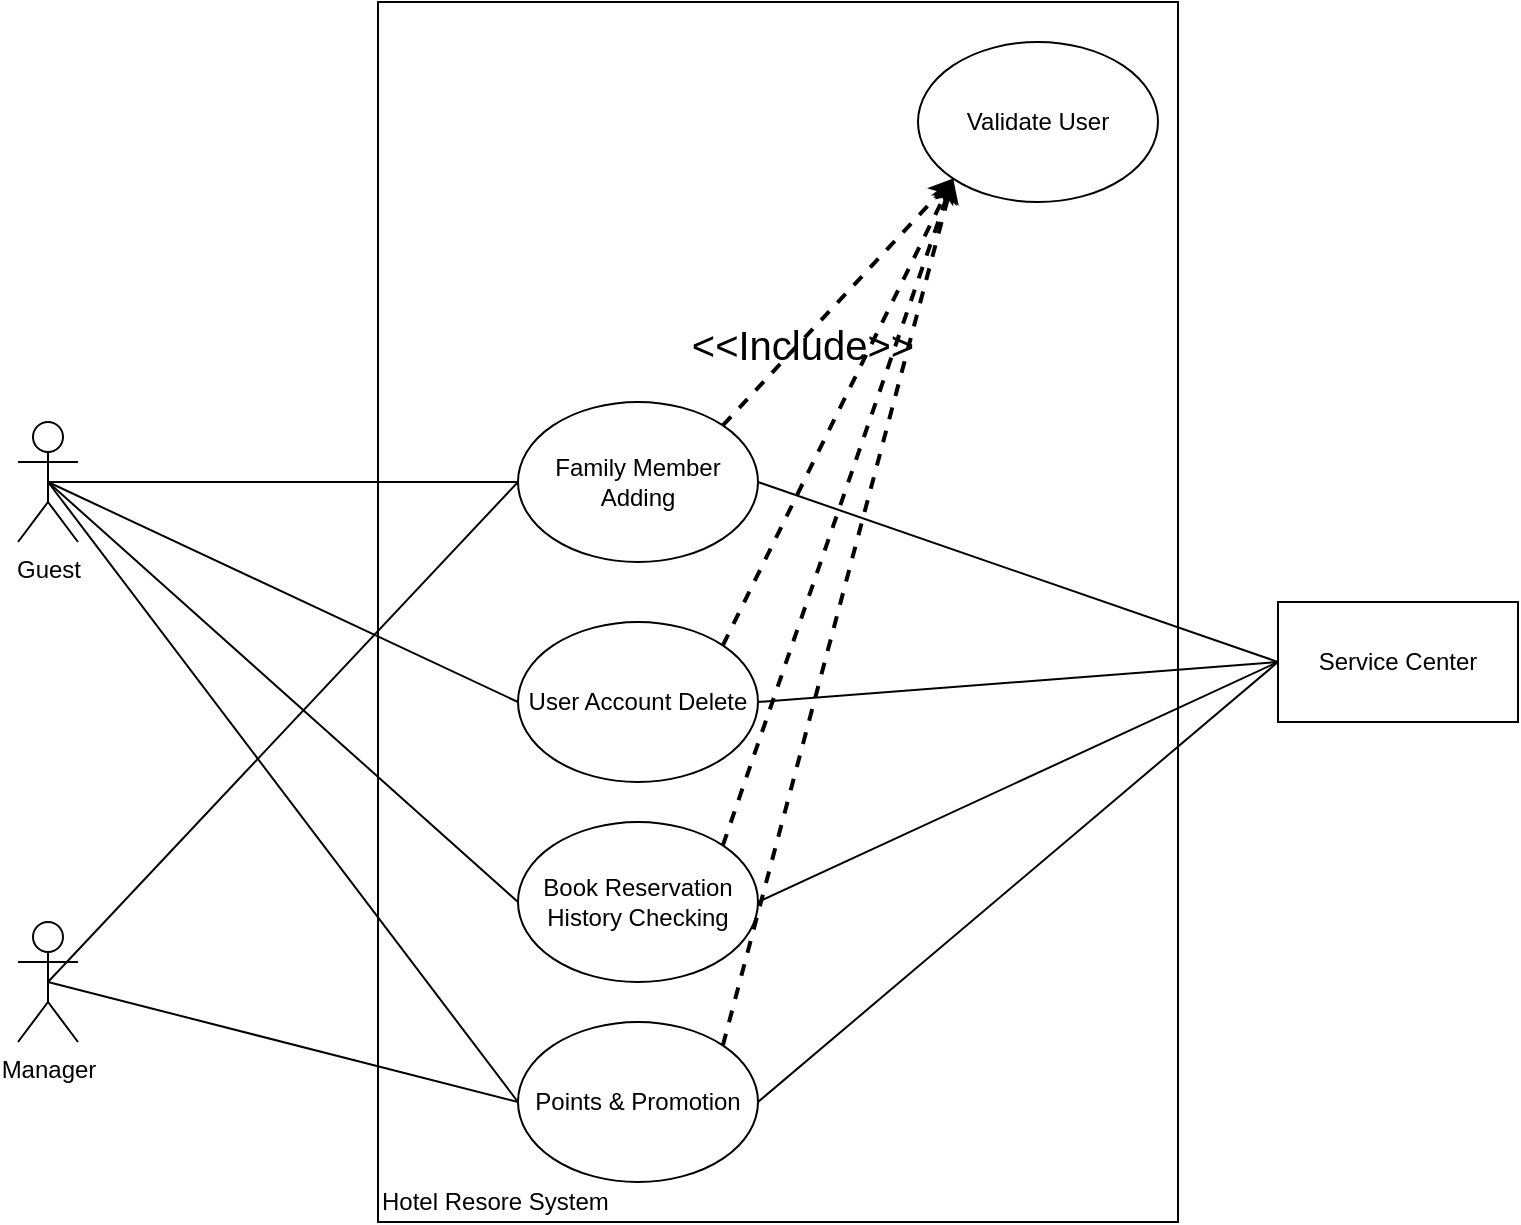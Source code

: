 <mxfile version="22.0.4" type="github" pages="2">
  <diagram name="Use Case Diagram" id="uF8d6Z5YZQ0IH_8VUQmD">
    <mxGraphModel dx="1290" dy="662" grid="1" gridSize="10" guides="1" tooltips="1" connect="1" arrows="1" fold="1" page="1" pageScale="1" pageWidth="827" pageHeight="1169" math="0" shadow="0">
      <root>
        <mxCell id="0" />
        <mxCell id="1" parent="0" />
        <mxCell id="lB7tE4sDJ6YOISGpc0Tp-2" value="Guest" style="shape=umlActor;verticalLabelPosition=bottom;verticalAlign=top;html=1;outlineConnect=0;fillColor=none;labelBorderColor=none;rounded=0;fontColor=default;labelBackgroundColor=none;" parent="1" vertex="1">
          <mxGeometry x="60" y="470" width="30" height="60" as="geometry" />
        </mxCell>
        <mxCell id="lB7tE4sDJ6YOISGpc0Tp-3" value="&lt;br&gt;&lt;br&gt;&lt;br&gt;&lt;br&gt;&lt;br&gt;&lt;br&gt;&lt;br&gt;&lt;br&gt;&lt;br&gt;&lt;br&gt;&lt;br&gt;&lt;br&gt;&lt;br&gt;&lt;br&gt;&lt;br&gt;&lt;br&gt;&lt;br&gt;&lt;br&gt;&lt;br&gt;&lt;br&gt;&lt;br&gt;&lt;br&gt;&lt;br&gt;&lt;br&gt;&lt;br&gt;&lt;br&gt;&lt;br&gt;&lt;br&gt;&lt;br&gt;&lt;br&gt;&lt;br&gt;&lt;br&gt;&lt;br&gt;&lt;br&gt;&lt;br&gt;&lt;br&gt;&lt;br&gt;&lt;br&gt;&lt;br&gt;&lt;br&gt;&lt;br&gt;Hotel Resore System" style="rounded=0;whiteSpace=wrap;html=1;fillColor=none;align=left;labelBorderColor=none;fontColor=default;labelBackgroundColor=none;" parent="1" vertex="1">
          <mxGeometry x="240" y="260" width="400" height="610" as="geometry" />
        </mxCell>
        <mxCell id="lB7tE4sDJ6YOISGpc0Tp-4" value="Family Member Adding" style="ellipse;whiteSpace=wrap;html=1;fillColor=none;labelBorderColor=none;rounded=0;fontColor=default;labelBackgroundColor=none;" parent="1" vertex="1">
          <mxGeometry x="310" y="460" width="120" height="80" as="geometry" />
        </mxCell>
        <mxCell id="lB7tE4sDJ6YOISGpc0Tp-12" value="" style="endArrow=none;html=1;rounded=0;entryX=0;entryY=0.5;entryDx=0;entryDy=0;exitX=0.5;exitY=0.5;exitDx=0;exitDy=0;exitPerimeter=0;labelBorderColor=none;fontColor=default;labelBackgroundColor=none;" parent="1" source="lB7tE4sDJ6YOISGpc0Tp-2" target="lB7tE4sDJ6YOISGpc0Tp-4" edge="1">
          <mxGeometry width="50" height="50" relative="1" as="geometry">
            <mxPoint x="360" y="270" as="sourcePoint" />
            <mxPoint x="410" y="220" as="targetPoint" />
          </mxGeometry>
        </mxCell>
        <mxCell id="lB7tE4sDJ6YOISGpc0Tp-13" value="Validate User" style="ellipse;whiteSpace=wrap;html=1;fillColor=none;labelBorderColor=none;rounded=0;fontColor=default;labelBackgroundColor=none;" parent="1" vertex="1">
          <mxGeometry x="510" y="280" width="120" height="80" as="geometry" />
        </mxCell>
        <mxCell id="lB7tE4sDJ6YOISGpc0Tp-15" value="&lt;div&gt;User Account Delete&lt;/div&gt;" style="ellipse;whiteSpace=wrap;html=1;fillColor=none;labelBorderColor=none;rounded=0;fontColor=default;labelBackgroundColor=none;" parent="1" vertex="1">
          <mxGeometry x="310" y="570" width="120" height="80" as="geometry" />
        </mxCell>
        <mxCell id="lB7tE4sDJ6YOISGpc0Tp-16" value="&lt;div&gt;Book Reservation History Checking&lt;/div&gt;" style="ellipse;whiteSpace=wrap;html=1;fillColor=none;labelBorderColor=none;rounded=0;fontColor=default;labelBackgroundColor=none;" parent="1" vertex="1">
          <mxGeometry x="310" y="670" width="120" height="80" as="geometry" />
        </mxCell>
        <mxCell id="lB7tE4sDJ6YOISGpc0Tp-17" value="&lt;div&gt;Points &amp;amp; Promotion&lt;/div&gt;" style="ellipse;whiteSpace=wrap;html=1;fillColor=none;labelBorderColor=none;rounded=0;fontColor=default;labelBackgroundColor=none;" parent="1" vertex="1">
          <mxGeometry x="310" y="770" width="120" height="80" as="geometry" />
        </mxCell>
        <mxCell id="lB7tE4sDJ6YOISGpc0Tp-22" value="" style="endArrow=classic;html=1;rounded=0;entryX=0;entryY=1;entryDx=0;entryDy=0;exitX=1;exitY=0;exitDx=0;exitDy=0;dashed=1;strokeWidth=2;labelBorderColor=none;fontColor=default;labelBackgroundColor=none;" parent="1" source="lB7tE4sDJ6YOISGpc0Tp-4" target="lB7tE4sDJ6YOISGpc0Tp-13" edge="1">
          <mxGeometry width="50" height="50" relative="1" as="geometry">
            <mxPoint x="410" y="480" as="sourcePoint" />
            <mxPoint x="460" y="420" as="targetPoint" />
          </mxGeometry>
        </mxCell>
        <mxCell id="lB7tE4sDJ6YOISGpc0Tp-46" value="&lt;font style=&quot;font-size: 20px;&quot;&gt;&amp;lt;&amp;lt;Include&amp;gt;&amp;gt;&lt;/font&gt;" style="edgeLabel;html=1;align=center;verticalAlign=middle;resizable=0;points=[];labelBorderColor=none;rounded=0;fontColor=default;labelBackgroundColor=none;" parent="lB7tE4sDJ6YOISGpc0Tp-22" vertex="1" connectable="0">
          <mxGeometry x="-0.327" y="-1" relative="1" as="geometry">
            <mxPoint as="offset" />
          </mxGeometry>
        </mxCell>
        <mxCell id="lB7tE4sDJ6YOISGpc0Tp-23" value="" style="endArrow=classic;html=1;rounded=0;entryX=0;entryY=1;entryDx=0;entryDy=0;exitX=1;exitY=0;exitDx=0;exitDy=0;dashed=1;strokeWidth=2;labelBorderColor=none;fontColor=default;labelBackgroundColor=none;" parent="1" source="lB7tE4sDJ6YOISGpc0Tp-15" target="lB7tE4sDJ6YOISGpc0Tp-13" edge="1">
          <mxGeometry width="50" height="50" relative="1" as="geometry">
            <mxPoint x="422" y="482" as="sourcePoint" />
            <mxPoint x="538" y="-222" as="targetPoint" />
          </mxGeometry>
        </mxCell>
        <mxCell id="lB7tE4sDJ6YOISGpc0Tp-24" value="" style="endArrow=classic;html=1;rounded=0;entryX=0;entryY=1;entryDx=0;entryDy=0;exitX=1;exitY=0;exitDx=0;exitDy=0;dashed=1;strokeWidth=2;labelBorderColor=none;fontColor=default;labelBackgroundColor=none;" parent="1" source="lB7tE4sDJ6YOISGpc0Tp-16" target="lB7tE4sDJ6YOISGpc0Tp-13" edge="1">
          <mxGeometry width="50" height="50" relative="1" as="geometry">
            <mxPoint x="432" y="492" as="sourcePoint" />
            <mxPoint x="548" y="-212" as="targetPoint" />
          </mxGeometry>
        </mxCell>
        <mxCell id="lB7tE4sDJ6YOISGpc0Tp-25" value="" style="endArrow=classic;html=1;rounded=0;entryX=0;entryY=1;entryDx=0;entryDy=0;exitX=1;exitY=0;exitDx=0;exitDy=0;dashed=1;strokeWidth=2;labelBorderColor=none;fontColor=default;labelBackgroundColor=none;" parent="1" source="lB7tE4sDJ6YOISGpc0Tp-17" target="lB7tE4sDJ6YOISGpc0Tp-13" edge="1">
          <mxGeometry width="50" height="50" relative="1" as="geometry">
            <mxPoint x="442" y="502" as="sourcePoint" />
            <mxPoint x="558" y="-202" as="targetPoint" />
          </mxGeometry>
        </mxCell>
        <mxCell id="lB7tE4sDJ6YOISGpc0Tp-40" style="rounded=0;orthogonalLoop=1;jettySize=auto;html=1;exitX=0.5;exitY=0.5;exitDx=0;exitDy=0;exitPerimeter=0;entryX=0;entryY=0.5;entryDx=0;entryDy=0;endArrow=none;endFill=0;labelBorderColor=none;fontColor=default;labelBackgroundColor=none;" parent="1" source="lB7tE4sDJ6YOISGpc0Tp-26" target="lB7tE4sDJ6YOISGpc0Tp-17" edge="1">
          <mxGeometry relative="1" as="geometry" />
        </mxCell>
        <mxCell id="lB7tE4sDJ6YOISGpc0Tp-26" value="Manager" style="shape=umlActor;verticalLabelPosition=bottom;verticalAlign=top;html=1;outlineConnect=0;fillColor=none;labelBorderColor=none;rounded=0;fontColor=default;labelBackgroundColor=none;" parent="1" vertex="1">
          <mxGeometry x="60" y="720" width="30" height="60" as="geometry" />
        </mxCell>
        <mxCell id="lB7tE4sDJ6YOISGpc0Tp-30" value="" style="endArrow=none;html=1;rounded=0;exitX=0.5;exitY=0.5;exitDx=0;exitDy=0;exitPerimeter=0;entryX=0;entryY=0.5;entryDx=0;entryDy=0;labelBorderColor=none;fontColor=default;labelBackgroundColor=none;" parent="1" source="lB7tE4sDJ6YOISGpc0Tp-26" target="lB7tE4sDJ6YOISGpc0Tp-4" edge="1">
          <mxGeometry width="50" height="50" relative="1" as="geometry">
            <mxPoint x="300" y="600" as="sourcePoint" />
            <mxPoint x="350" y="550" as="targetPoint" />
          </mxGeometry>
        </mxCell>
        <mxCell id="lB7tE4sDJ6YOISGpc0Tp-31" value="" style="endArrow=none;html=1;rounded=0;entryX=0;entryY=0.5;entryDx=0;entryDy=0;exitX=0.5;exitY=0.5;exitDx=0;exitDy=0;exitPerimeter=0;labelBorderColor=none;fontColor=default;labelBackgroundColor=none;" parent="1" source="lB7tE4sDJ6YOISGpc0Tp-2" target="lB7tE4sDJ6YOISGpc0Tp-15" edge="1">
          <mxGeometry width="50" height="50" relative="1" as="geometry">
            <mxPoint x="185" y="390" as="sourcePoint" />
            <mxPoint x="320" y="510" as="targetPoint" />
          </mxGeometry>
        </mxCell>
        <mxCell id="lB7tE4sDJ6YOISGpc0Tp-32" value="" style="endArrow=none;html=1;rounded=0;entryX=0;entryY=0.5;entryDx=0;entryDy=0;exitX=0.5;exitY=0.5;exitDx=0;exitDy=0;exitPerimeter=0;labelBorderColor=none;fontColor=default;labelBackgroundColor=none;" parent="1" source="lB7tE4sDJ6YOISGpc0Tp-2" target="lB7tE4sDJ6YOISGpc0Tp-16" edge="1">
          <mxGeometry width="50" height="50" relative="1" as="geometry">
            <mxPoint x="185" y="390" as="sourcePoint" />
            <mxPoint x="320" y="620" as="targetPoint" />
          </mxGeometry>
        </mxCell>
        <mxCell id="lB7tE4sDJ6YOISGpc0Tp-33" value="" style="endArrow=none;html=1;rounded=0;entryX=0;entryY=0.5;entryDx=0;entryDy=0;exitX=0.5;exitY=0.5;exitDx=0;exitDy=0;exitPerimeter=0;labelBorderColor=none;fontColor=default;labelBackgroundColor=none;" parent="1" source="lB7tE4sDJ6YOISGpc0Tp-2" target="lB7tE4sDJ6YOISGpc0Tp-17" edge="1">
          <mxGeometry width="50" height="50" relative="1" as="geometry">
            <mxPoint x="195" y="400" as="sourcePoint" />
            <mxPoint x="330" y="630" as="targetPoint" />
          </mxGeometry>
        </mxCell>
        <mxCell id="lB7tE4sDJ6YOISGpc0Tp-42" style="rounded=0;orthogonalLoop=1;jettySize=auto;html=1;exitX=0;exitY=0.5;exitDx=0;exitDy=0;entryX=1;entryY=0.5;entryDx=0;entryDy=0;endArrow=none;endFill=0;labelBorderColor=none;fontColor=default;labelBackgroundColor=none;" parent="1" source="lB7tE4sDJ6YOISGpc0Tp-41" target="lB7tE4sDJ6YOISGpc0Tp-4" edge="1">
          <mxGeometry relative="1" as="geometry" />
        </mxCell>
        <mxCell id="lB7tE4sDJ6YOISGpc0Tp-43" style="rounded=0;orthogonalLoop=1;jettySize=auto;html=1;exitX=0;exitY=0.5;exitDx=0;exitDy=0;endArrow=none;endFill=0;entryX=1;entryY=0.5;entryDx=0;entryDy=0;labelBorderColor=none;fontColor=default;labelBackgroundColor=none;" parent="1" source="lB7tE4sDJ6YOISGpc0Tp-41" target="lB7tE4sDJ6YOISGpc0Tp-15" edge="1">
          <mxGeometry relative="1" as="geometry">
            <mxPoint x="430" y="620" as="targetPoint" />
          </mxGeometry>
        </mxCell>
        <mxCell id="lB7tE4sDJ6YOISGpc0Tp-44" style="rounded=0;orthogonalLoop=1;jettySize=auto;html=1;exitX=0;exitY=0.5;exitDx=0;exitDy=0;entryX=1;entryY=0.5;entryDx=0;entryDy=0;endArrow=none;endFill=0;labelBorderColor=none;fontColor=default;labelBackgroundColor=none;" parent="1" source="lB7tE4sDJ6YOISGpc0Tp-41" target="lB7tE4sDJ6YOISGpc0Tp-16" edge="1">
          <mxGeometry relative="1" as="geometry" />
        </mxCell>
        <mxCell id="lB7tE4sDJ6YOISGpc0Tp-45" style="rounded=0;orthogonalLoop=1;jettySize=auto;html=1;exitX=0;exitY=0.5;exitDx=0;exitDy=0;entryX=1;entryY=0.5;entryDx=0;entryDy=0;endArrow=none;endFill=0;labelBorderColor=none;fontColor=default;labelBackgroundColor=none;" parent="1" source="lB7tE4sDJ6YOISGpc0Tp-41" target="lB7tE4sDJ6YOISGpc0Tp-17" edge="1">
          <mxGeometry relative="1" as="geometry" />
        </mxCell>
        <mxCell id="lB7tE4sDJ6YOISGpc0Tp-41" value="Service Center" style="rounded=0;whiteSpace=wrap;html=1;fillColor=none;labelBorderColor=none;fontColor=default;labelBackgroundColor=none;" parent="1" vertex="1">
          <mxGeometry x="690" y="560" width="120" height="60" as="geometry" />
        </mxCell>
      </root>
    </mxGraphModel>
  </diagram>
  <diagram id="f2Ezl69KBT27Aa2EGYEf" name="Conceptual Class Diagrams">
    <mxGraphModel dx="1313" dy="828" grid="1" gridSize="10" guides="1" tooltips="1" connect="1" arrows="1" fold="1" page="1" pageScale="1" pageWidth="827" pageHeight="1169" math="0" shadow="0">
      <root>
        <mxCell id="0" />
        <mxCell id="1" parent="0" />
        <mxCell id="-g1dAo6-QH13Yxk8yOpn-10" style="rounded=0;orthogonalLoop=1;jettySize=auto;html=1;exitX=1;exitY=0.25;exitDx=0;exitDy=0;entryX=0;entryY=0.25;entryDx=0;entryDy=0;align=center;labelPosition=center;verticalLabelPosition=middle;verticalAlign=middle;endArrow=classic;endFill=1;horizontal=0;fontStyle=1;edgeStyle=orthogonalEdgeStyle;" edge="1" parent="1" source="-g1dAo6-QH13Yxk8yOpn-3" target="-g1dAo6-QH13Yxk8yOpn-7">
          <mxGeometry relative="1" as="geometry" />
        </mxCell>
        <mxCell id="-g1dAo6-QH13Yxk8yOpn-19" value="Contains&amp;nbsp;" style="edgeLabel;html=1;align=center;verticalAlign=bottom;resizable=0;points=[];" vertex="1" connectable="0" parent="-g1dAo6-QH13Yxk8yOpn-10">
          <mxGeometry relative="1" as="geometry">
            <mxPoint as="offset" />
          </mxGeometry>
        </mxCell>
        <mxCell id="-g1dAo6-QH13Yxk8yOpn-59" style="rounded=0;orthogonalLoop=1;jettySize=auto;html=1;entryX=0.5;entryY=0;entryDx=0;entryDy=0;edgeStyle=orthogonalEdgeStyle;exitX=0.25;exitY=0;exitDx=0;exitDy=0;" edge="1" parent="1" source="-g1dAo6-QH13Yxk8yOpn-3" target="-g1dAo6-QH13Yxk8yOpn-39">
          <mxGeometry relative="1" as="geometry">
            <mxPoint x="100" y="-230" as="sourcePoint" />
            <mxPoint x="1120" y="20" as="targetPoint" />
          </mxGeometry>
        </mxCell>
        <mxCell id="-g1dAo6-QH13Yxk8yOpn-63" value="increase" style="edgeLabel;html=1;align=center;verticalAlign=bottom;resizable=0;points=[];" vertex="1" connectable="0" parent="-g1dAo6-QH13Yxk8yOpn-59">
          <mxGeometry relative="1" as="geometry">
            <mxPoint as="offset" />
          </mxGeometry>
        </mxCell>
        <mxCell id="-g1dAo6-QH13Yxk8yOpn-3" value="Room Reservation" style="swimlane;fontStyle=0;childLayout=stackLayout;horizontal=1;startSize=30;horizontalStack=0;resizeParent=1;resizeParentMax=0;resizeLast=0;collapsible=1;marginBottom=0;whiteSpace=wrap;html=1;" vertex="1" parent="1">
          <mxGeometry x="60" y="250" width="140" height="60" as="geometry" />
        </mxCell>
        <mxCell id="-g1dAo6-QH13Yxk8yOpn-25" value="Room Reservation ID" style="text;strokeColor=none;fillColor=none;align=left;verticalAlign=middle;spacingLeft=4;spacingRight=4;overflow=hidden;points=[[0,0.5],[1,0.5]];portConstraint=eastwest;rotatable=0;whiteSpace=wrap;html=1;" vertex="1" parent="-g1dAo6-QH13Yxk8yOpn-3">
          <mxGeometry y="30" width="140" height="30" as="geometry" />
        </mxCell>
        <mxCell id="-g1dAo6-QH13Yxk8yOpn-31" style="edgeStyle=orthogonalEdgeStyle;rounded=0;orthogonalLoop=1;jettySize=auto;html=1;exitX=0.5;exitY=0;exitDx=0;exitDy=0;entryX=1;entryY=0.75;entryDx=0;entryDy=0;" edge="1" parent="1" source="-g1dAo6-QH13Yxk8yOpn-7" target="-g1dAo6-QH13Yxk8yOpn-23">
          <mxGeometry relative="1" as="geometry" />
        </mxCell>
        <mxCell id="-g1dAo6-QH13Yxk8yOpn-32" value="Query" style="edgeLabel;html=1;align=center;verticalAlign=bottom;resizable=0;points=[];" vertex="1" connectable="0" parent="-g1dAo6-QH13Yxk8yOpn-31">
          <mxGeometry x="0.21" y="-1" relative="1" as="geometry">
            <mxPoint as="offset" />
          </mxGeometry>
        </mxCell>
        <mxCell id="-g1dAo6-QH13Yxk8yOpn-7" value="Guest" style="swimlane;fontStyle=0;childLayout=stackLayout;horizontal=1;startSize=30;horizontalStack=0;resizeParent=1;resizeParentMax=0;resizeLast=0;collapsible=1;marginBottom=0;whiteSpace=wrap;html=1;" vertex="1" parent="1">
          <mxGeometry x="600" y="370" width="140" height="150" as="geometry" />
        </mxCell>
        <mxCell id="-g1dAo6-QH13Yxk8yOpn-8" value="ID" style="text;strokeColor=none;fillColor=none;align=left;verticalAlign=middle;spacingLeft=4;spacingRight=4;overflow=hidden;points=[[0,0.5],[1,0.5]];portConstraint=eastwest;rotatable=0;whiteSpace=wrap;html=1;" vertex="1" parent="-g1dAo6-QH13Yxk8yOpn-7">
          <mxGeometry y="30" width="140" height="30" as="geometry" />
        </mxCell>
        <mxCell id="-g1dAo6-QH13Yxk8yOpn-17" value="Phone Number" style="text;strokeColor=none;fillColor=none;align=left;verticalAlign=middle;spacingLeft=4;spacingRight=4;overflow=hidden;points=[[0,0.5],[1,0.5]];portConstraint=eastwest;rotatable=0;whiteSpace=wrap;html=1;" vertex="1" parent="-g1dAo6-QH13Yxk8yOpn-7">
          <mxGeometry y="60" width="140" height="30" as="geometry" />
        </mxCell>
        <mxCell id="-g1dAo6-QH13Yxk8yOpn-21" value="Email" style="text;strokeColor=none;fillColor=none;align=left;verticalAlign=middle;spacingLeft=4;spacingRight=4;overflow=hidden;points=[[0,0.5],[1,0.5]];portConstraint=eastwest;rotatable=0;whiteSpace=wrap;html=1;" vertex="1" parent="-g1dAo6-QH13Yxk8yOpn-7">
          <mxGeometry y="90" width="140" height="30" as="geometry" />
        </mxCell>
        <mxCell id="-g1dAo6-QH13Yxk8yOpn-22" value="Name" style="text;strokeColor=none;fillColor=none;align=left;verticalAlign=middle;spacingLeft=4;spacingRight=4;overflow=hidden;points=[[0,0.5],[1,0.5]];portConstraint=eastwest;rotatable=0;whiteSpace=wrap;html=1;" vertex="1" parent="-g1dAo6-QH13Yxk8yOpn-7">
          <mxGeometry y="120" width="140" height="30" as="geometry" />
        </mxCell>
        <mxCell id="-g1dAo6-QH13Yxk8yOpn-29" style="edgeStyle=orthogonalEdgeStyle;rounded=0;orthogonalLoop=1;jettySize=auto;html=1;exitX=0;exitY=0.75;exitDx=0;exitDy=0;entryX=0.5;entryY=0;entryDx=0;entryDy=0;" edge="1" parent="1" source="-g1dAo6-QH13Yxk8yOpn-23" target="-g1dAo6-QH13Yxk8yOpn-3">
          <mxGeometry relative="1" as="geometry" />
        </mxCell>
        <mxCell id="-g1dAo6-QH13Yxk8yOpn-30" value="contains" style="edgeLabel;html=1;align=center;verticalAlign=bottom;resizable=0;points=[];" vertex="1" connectable="0" parent="-g1dAo6-QH13Yxk8yOpn-29">
          <mxGeometry x="-0.399" y="-1" relative="1" as="geometry">
            <mxPoint as="offset" />
          </mxGeometry>
        </mxCell>
        <mxCell id="-g1dAo6-QH13Yxk8yOpn-23" value="Room Reservation History" style="swimlane;fontStyle=0;childLayout=stackLayout;horizontal=1;startSize=30;horizontalStack=0;resizeParent=1;resizeParentMax=0;resizeLast=0;collapsible=1;marginBottom=0;whiteSpace=wrap;html=1;" vertex="1" parent="1">
          <mxGeometry x="355" y="180" width="140" height="60" as="geometry" />
        </mxCell>
        <mxCell id="-g1dAo6-QH13Yxk8yOpn-37" value="1" style="text;html=1;align=center;verticalAlign=middle;resizable=0;points=[];autosize=1;strokeColor=none;fillColor=none;" vertex="1" parent="1">
          <mxGeometry x="990" y="30" width="30" height="30" as="geometry" />
        </mxCell>
        <mxCell id="-g1dAo6-QH13Yxk8yOpn-39" value="Point" style="swimlane;fontStyle=0;childLayout=stackLayout;horizontal=1;startSize=30;horizontalStack=0;resizeParent=1;resizeParentMax=0;resizeLast=0;collapsible=1;marginBottom=0;whiteSpace=wrap;html=1;" vertex="1" parent="1">
          <mxGeometry x="920" y="60" width="140" height="60" as="geometry" />
        </mxCell>
        <mxCell id="-g1dAo6-QH13Yxk8yOpn-40" value="Value" style="text;strokeColor=none;fillColor=none;align=left;verticalAlign=middle;spacingLeft=4;spacingRight=4;overflow=hidden;points=[[0,0.5],[1,0.5]];portConstraint=eastwest;rotatable=0;whiteSpace=wrap;html=1;" vertex="1" parent="-g1dAo6-QH13Yxk8yOpn-39">
          <mxGeometry y="30" width="140" height="30" as="geometry" />
        </mxCell>
        <mxCell id="-g1dAo6-QH13Yxk8yOpn-46" style="edgeStyle=orthogonalEdgeStyle;rounded=0;orthogonalLoop=1;jettySize=auto;html=1;exitX=0;exitY=0.25;exitDx=0;exitDy=0;entryX=1;entryY=0.5;entryDx=0;entryDy=0;" edge="1" parent="1" source="-g1dAo6-QH13Yxk8yOpn-44" target="-g1dAo6-QH13Yxk8yOpn-22">
          <mxGeometry relative="1" as="geometry" />
        </mxCell>
        <mxCell id="-g1dAo6-QH13Yxk8yOpn-49" value="Describe" style="edgeLabel;html=1;align=center;verticalAlign=bottom;resizable=0;points=[];" vertex="1" connectable="0" parent="-g1dAo6-QH13Yxk8yOpn-46">
          <mxGeometry relative="1" as="geometry">
            <mxPoint as="offset" />
          </mxGeometry>
        </mxCell>
        <mxCell id="-g1dAo6-QH13Yxk8yOpn-44" value="VIP Level" style="swimlane;fontStyle=0;childLayout=stackLayout;horizontal=1;startSize=30;horizontalStack=0;resizeParent=1;resizeParentMax=0;resizeLast=0;collapsible=1;marginBottom=0;whiteSpace=wrap;html=1;" vertex="1" parent="1">
          <mxGeometry x="1125" y="490" width="140" height="60" as="geometry" />
        </mxCell>
        <mxCell id="-g1dAo6-QH13Yxk8yOpn-45" value="Value" style="text;strokeColor=none;fillColor=none;align=left;verticalAlign=middle;spacingLeft=4;spacingRight=4;overflow=hidden;points=[[0,0.5],[1,0.5]];portConstraint=eastwest;rotatable=0;whiteSpace=wrap;html=1;" vertex="1" parent="-g1dAo6-QH13Yxk8yOpn-44">
          <mxGeometry y="30" width="140" height="30" as="geometry" />
        </mxCell>
        <mxCell id="-g1dAo6-QH13Yxk8yOpn-47" style="edgeStyle=orthogonalEdgeStyle;rounded=0;orthogonalLoop=1;jettySize=auto;html=1;exitX=0.364;exitY=1.033;exitDx=0;exitDy=0;entryX=0.75;entryY=0;entryDx=0;entryDy=0;exitPerimeter=0;" edge="1" parent="1" source="-g1dAo6-QH13Yxk8yOpn-40" target="-g1dAo6-QH13Yxk8yOpn-7">
          <mxGeometry relative="1" as="geometry" />
        </mxCell>
        <mxCell id="-g1dAo6-QH13Yxk8yOpn-48" value="Describe" style="edgeLabel;html=1;align=center;verticalAlign=bottom;resizable=0;points=[];" vertex="1" connectable="0" parent="-g1dAo6-QH13Yxk8yOpn-47">
          <mxGeometry relative="1" as="geometry">
            <mxPoint as="offset" />
          </mxGeometry>
        </mxCell>
        <mxCell id="-g1dAo6-QH13Yxk8yOpn-51" value="1" style="text;html=1;align=center;verticalAlign=middle;resizable=0;points=[];autosize=1;strokeColor=none;fillColor=none;" vertex="1" parent="1">
          <mxGeometry x="740" y="470" width="30" height="30" as="geometry" />
        </mxCell>
        <mxCell id="-g1dAo6-QH13Yxk8yOpn-52" value="1*" style="text;html=1;align=center;verticalAlign=middle;resizable=0;points=[];autosize=1;strokeColor=none;fillColor=none;" vertex="1" parent="1">
          <mxGeometry x="130" y="220" width="30" height="30" as="geometry" />
        </mxCell>
        <mxCell id="-g1dAo6-QH13Yxk8yOpn-54" style="edgeStyle=orthogonalEdgeStyle;rounded=0;orthogonalLoop=1;jettySize=auto;html=1;exitX=1;exitY=0.25;exitDx=0;exitDy=0;entryX=0.5;entryY=0;entryDx=0;entryDy=0;" edge="1" parent="1" source="-g1dAo6-QH13Yxk8yOpn-39" target="-g1dAo6-QH13Yxk8yOpn-44">
          <mxGeometry relative="1" as="geometry">
            <mxPoint x="1180" y="100" as="sourcePoint" />
            <mxPoint x="1230" y="460" as="targetPoint" />
          </mxGeometry>
        </mxCell>
        <mxCell id="-g1dAo6-QH13Yxk8yOpn-55" value="Consume points to incrase level" style="edgeLabel;html=1;align=center;verticalAlign=middle;resizable=0;points=[];" vertex="1" connectable="0" parent="-g1dAo6-QH13Yxk8yOpn-54">
          <mxGeometry x="0.144" y="4" relative="1" as="geometry">
            <mxPoint as="offset" />
          </mxGeometry>
        </mxCell>
        <mxCell id="-g1dAo6-QH13Yxk8yOpn-56" value="1" style="text;html=1;align=center;verticalAlign=middle;resizable=0;points=[];autosize=1;strokeColor=none;fillColor=none;" vertex="1" parent="1">
          <mxGeometry x="1060" y="75" width="30" height="30" as="geometry" />
        </mxCell>
        <mxCell id="-g1dAo6-QH13Yxk8yOpn-57" value="1" style="text;html=1;align=center;verticalAlign=middle;resizable=0;points=[];autosize=1;strokeColor=none;fillColor=none;" vertex="1" parent="1">
          <mxGeometry x="1190" y="460" width="30" height="30" as="geometry" />
        </mxCell>
        <mxCell id="-g1dAo6-QH13Yxk8yOpn-67" value="1" style="text;html=1;align=center;verticalAlign=middle;resizable=0;points=[];autosize=1;strokeColor=none;fillColor=none;" vertex="1" parent="1">
          <mxGeometry x="70" y="220" width="30" height="30" as="geometry" />
        </mxCell>
        <mxCell id="-g1dAo6-QH13Yxk8yOpn-69" value="1" style="text;html=1;align=center;verticalAlign=middle;resizable=0;points=[];autosize=1;strokeColor=none;fillColor=none;" vertex="1" parent="1">
          <mxGeometry x="325" y="195" width="30" height="30" as="geometry" />
        </mxCell>
        <mxCell id="-g1dAo6-QH13Yxk8yOpn-71" value="1" style="text;html=1;align=center;verticalAlign=middle;resizable=0;points=[];autosize=1;strokeColor=none;fillColor=none;" vertex="1" parent="1">
          <mxGeometry x="710" y="340" width="30" height="30" as="geometry" />
        </mxCell>
        <mxCell id="-g1dAo6-QH13Yxk8yOpn-72" value="1*" style="text;html=1;align=center;verticalAlign=middle;resizable=0;points=[];autosize=1;strokeColor=none;fillColor=none;" vertex="1" parent="1">
          <mxGeometry x="570" y="410" width="30" height="30" as="geometry" />
        </mxCell>
        <mxCell id="-g1dAo6-QH13Yxk8yOpn-73" value="1" style="text;html=1;align=center;verticalAlign=middle;resizable=0;points=[];autosize=1;strokeColor=none;fillColor=none;" vertex="1" parent="1">
          <mxGeometry x="640" y="340" width="30" height="30" as="geometry" />
        </mxCell>
        <mxCell id="-g1dAo6-QH13Yxk8yOpn-74" value="1" style="text;html=1;align=center;verticalAlign=middle;resizable=0;points=[];autosize=1;strokeColor=none;fillColor=none;" vertex="1" parent="1">
          <mxGeometry x="495" y="195" width="30" height="30" as="geometry" />
        </mxCell>
        <mxCell id="-g1dAo6-QH13Yxk8yOpn-75" value="1" style="text;html=1;align=center;verticalAlign=middle;resizable=0;points=[];autosize=1;strokeColor=none;fillColor=none;" vertex="1" parent="1">
          <mxGeometry x="970" y="120" width="30" height="30" as="geometry" />
        </mxCell>
        <mxCell id="-g1dAo6-QH13Yxk8yOpn-76" value="1" style="text;html=1;align=center;verticalAlign=middle;resizable=0;points=[];autosize=1;strokeColor=none;fillColor=none;" vertex="1" parent="1">
          <mxGeometry x="200" y="265" width="30" height="30" as="geometry" />
        </mxCell>
        <mxCell id="-g1dAo6-QH13Yxk8yOpn-77" value="1" style="text;html=1;align=center;verticalAlign=middle;resizable=0;points=[];autosize=1;strokeColor=none;fillColor=none;" vertex="1" parent="1">
          <mxGeometry x="1095" y="480" width="30" height="30" as="geometry" />
        </mxCell>
      </root>
    </mxGraphModel>
  </diagram>
</mxfile>
